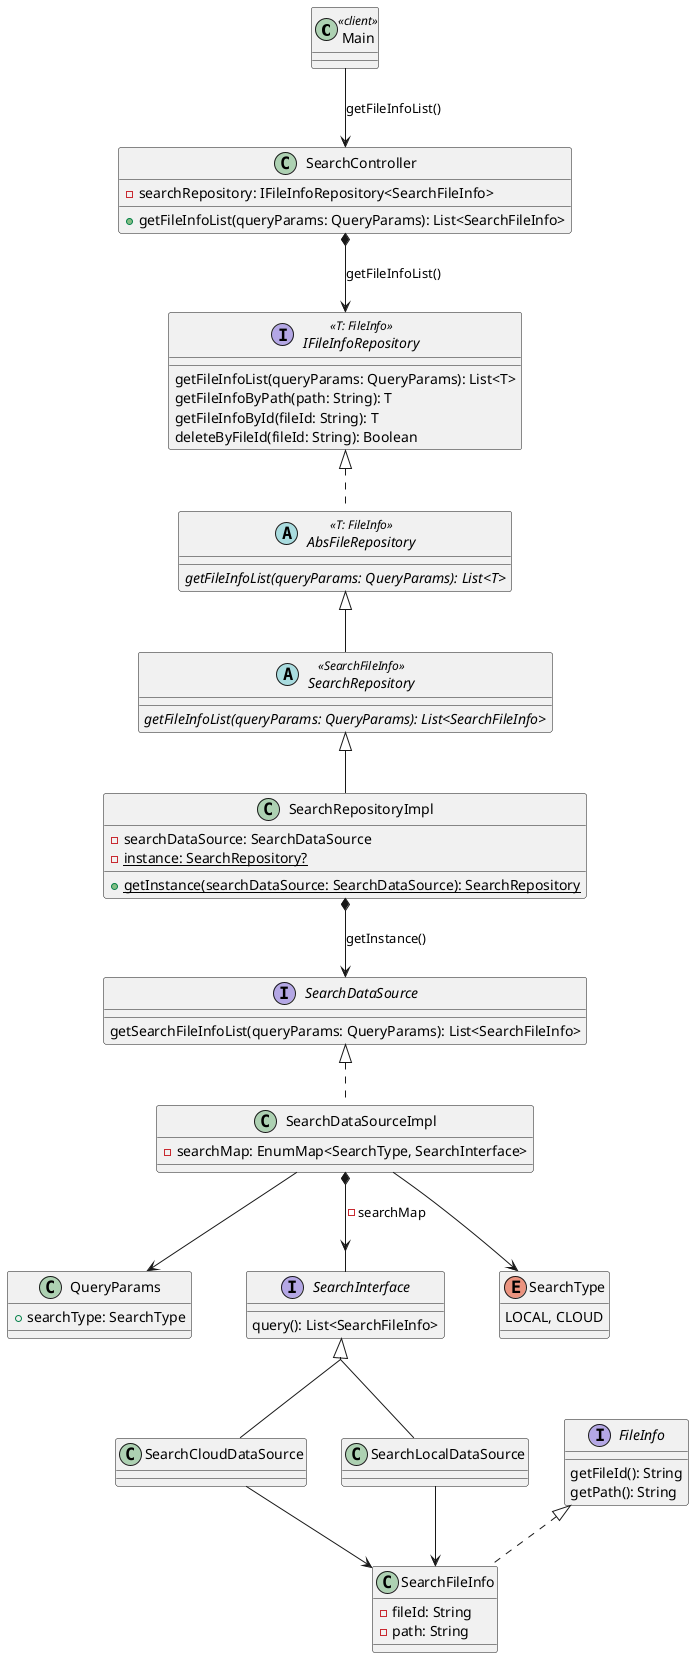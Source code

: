@startuml
class Main <<client>>
abstract class AbsFileRepository <<T: FileInfo>> implements IFileInfoRepository {
    {abstract} {method} getFileInfoList(queryParams: QueryParams): List<T>
}
interface FileInfo {
    getFileId(): String
    getPath(): String
}
interface IFileInfoRepository <<T: FileInfo>> {
    getFileInfoList(queryParams: QueryParams): List<T>
    getFileInfoByPath(path: String): T
    getFileInfoById(fileId: String): T
    deleteByFileId(fileId: String): Boolean
}
class QueryParams {
    {field}+searchType: SearchType
}
class SearchCloudDataSource implements SearchInterface
class SearchController {
    {field}-searchRepository: IFileInfoRepository<SearchFileInfo>
    {method}+getFileInfoList(queryParams: QueryParams): List<SearchFileInfo>
}
interface SearchDataSource {
    getSearchFileInfoList(queryParams: QueryParams): List<SearchFileInfo>
}
class SearchDataSourceImpl implements SearchDataSource {
    {field}-searchMap: EnumMap<SearchType, SearchInterface>
}
class SearchFileInfo implements FileInfo {
    {field}-fileId: String
    {field}-path: String
}
interface SearchInterface {
    query(): List<SearchFileInfo>
}
class SearchLocalDataSource implements SearchInterface
abstract class SearchRepository <<SearchFileInfo>> extends AbsFileRepository {
    {abstract} {method} getFileInfoList(queryParams: QueryParams): List<SearchFileInfo>
}
class SearchRepositoryImpl extends SearchRepository {
    {field}-searchDataSource: SearchDataSource
    {static} {field}-instance: SearchRepository?
    {static} {method}+getInstance(searchDataSource: SearchDataSource): SearchRepository
}
enum SearchType {
    LOCAL, CLOUD
}

skinparam groupInheritance 2
Main --> SearchController: getFileInfoList()
SearchController *--> IFileInfoRepository: getFileInfoList()
SearchLocalDataSource --> SearchFileInfo
SearchCloudDataSource --> SearchFileInfo
SearchRepositoryImpl *--> SearchDataSource: getInstance()
SearchDataSourceImpl --> SearchType
SearchDataSourceImpl --> QueryParams
SearchDataSourceImpl *--> SearchInterface: -searchMap
@enduml